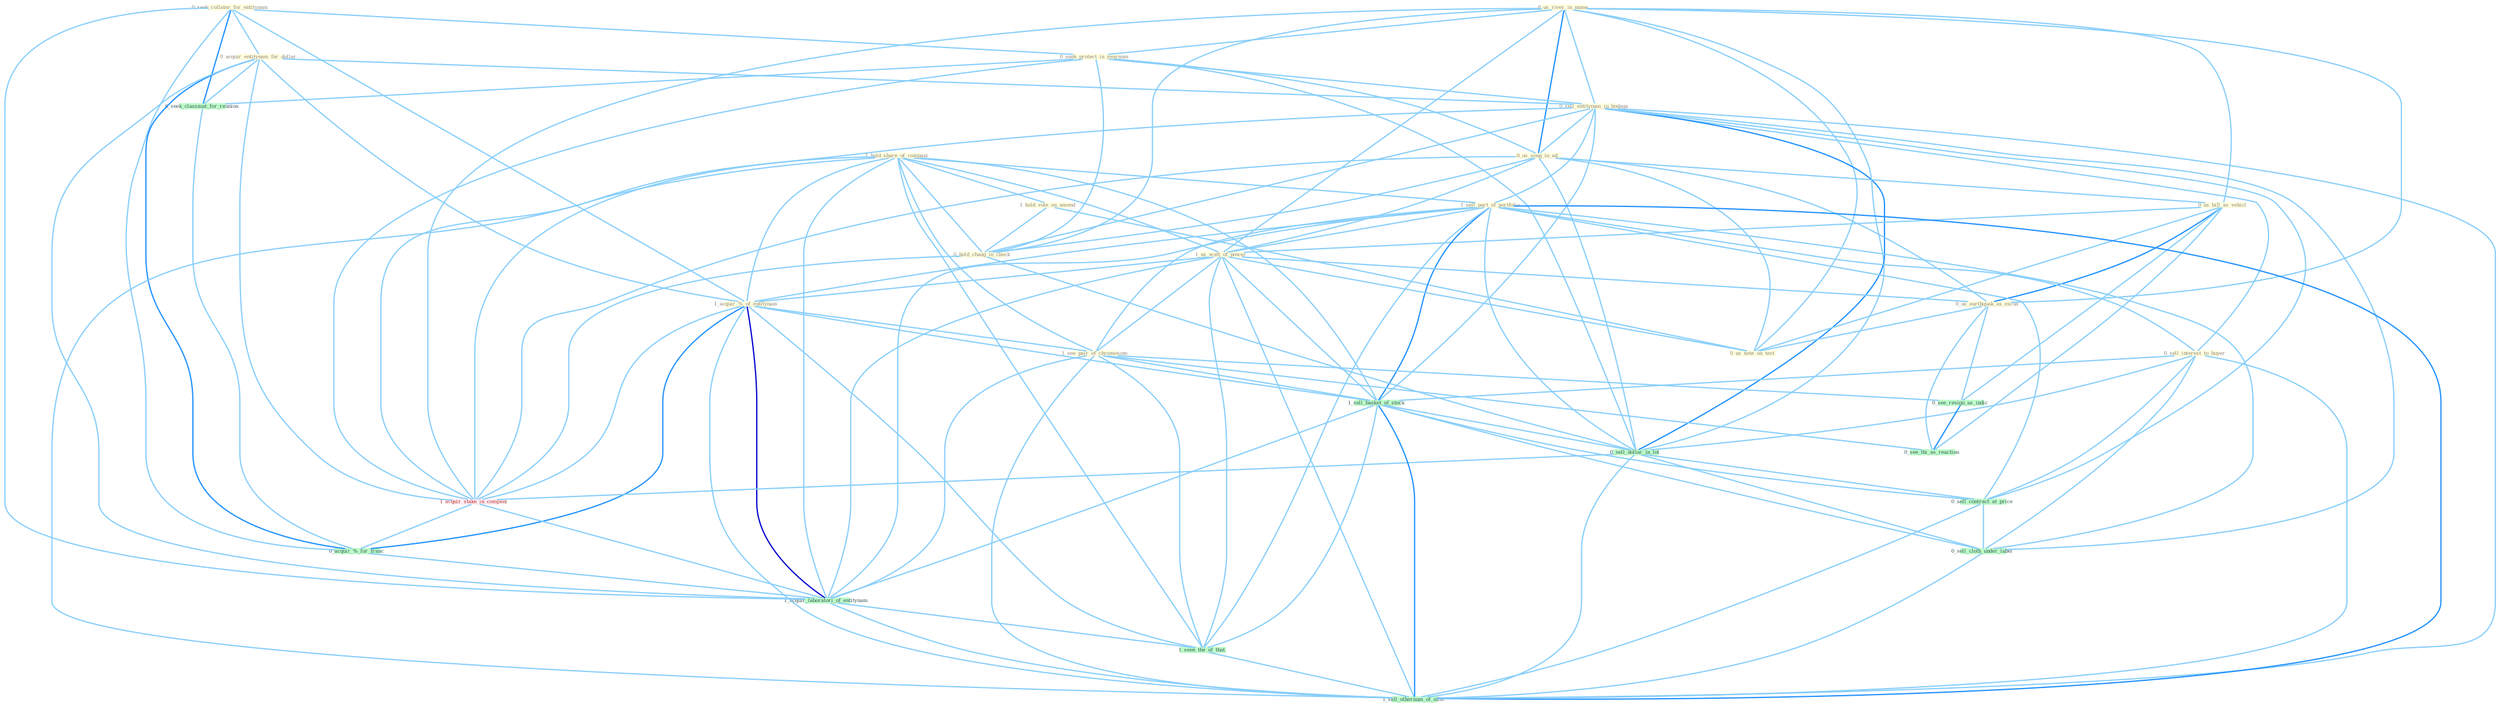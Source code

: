 Graph G{ 
    node
    [shape=polygon,style=filled,width=.5,height=.06,color="#BDFCC9",fixedsize=true,fontsize=4,
    fontcolor="#2f4f4f"];
    {node
    [color="#ffffe0", fontcolor="#8b7d6b"] "0_us_river_in_name " "0_seek_collater_for_entitynam " "0_acquir_entitynam_for_dollar " "0_seek_protect_in_yearnum " "0_sell_entitynam_in_bodega " "0_us_song_in_ad " "0_us_bill_as_vehicl " "1_hold_share_of_compani " "1_hold_vote_on_amend " "1_sell_part_of_portfolio " "1_us_watt_of_power " "1_acquir_%_of_entitynam " "1_see_pair_of_chromosom " "0_sell_interest_to_buyer " "0_us_earthquak_as_excus " "0_us_note_on_test " "0_hold_chang_in_check "}
{node [color="#fff0f5", fontcolor="#b22222"] "1_acquir_stake_in_compani "}
edge [color="#B0E2FF"];

	"0_us_river_in_name " -- "0_seek_protect_in_yearnum " [w="1", color="#87cefa" ];
	"0_us_river_in_name " -- "0_sell_entitynam_in_bodega " [w="1", color="#87cefa" ];
	"0_us_river_in_name " -- "0_us_song_in_ad " [w="2", color="#1e90ff" , len=0.8];
	"0_us_river_in_name " -- "0_us_bill_as_vehicl " [w="1", color="#87cefa" ];
	"0_us_river_in_name " -- "1_us_watt_of_power " [w="1", color="#87cefa" ];
	"0_us_river_in_name " -- "0_us_earthquak_as_excus " [w="1", color="#87cefa" ];
	"0_us_river_in_name " -- "0_us_note_on_test " [w="1", color="#87cefa" ];
	"0_us_river_in_name " -- "0_hold_chang_in_check " [w="1", color="#87cefa" ];
	"0_us_river_in_name " -- "0_sell_dollar_in_lot " [w="1", color="#87cefa" ];
	"0_us_river_in_name " -- "1_acquir_stake_in_compani " [w="1", color="#87cefa" ];
	"0_seek_collater_for_entitynam " -- "0_acquir_entitynam_for_dollar " [w="1", color="#87cefa" ];
	"0_seek_collater_for_entitynam " -- "0_seek_protect_in_yearnum " [w="1", color="#87cefa" ];
	"0_seek_collater_for_entitynam " -- "1_acquir_%_of_entitynam " [w="1", color="#87cefa" ];
	"0_seek_collater_for_entitynam " -- "0_seek_classmat_for_reunion " [w="2", color="#1e90ff" , len=0.8];
	"0_seek_collater_for_entitynam " -- "0_acquir_%_for_franc " [w="1", color="#87cefa" ];
	"0_seek_collater_for_entitynam " -- "1_acquir_laboratori_of_entitynam " [w="1", color="#87cefa" ];
	"0_acquir_entitynam_for_dollar " -- "0_sell_entitynam_in_bodega " [w="1", color="#87cefa" ];
	"0_acquir_entitynam_for_dollar " -- "1_acquir_%_of_entitynam " [w="1", color="#87cefa" ];
	"0_acquir_entitynam_for_dollar " -- "0_seek_classmat_for_reunion " [w="1", color="#87cefa" ];
	"0_acquir_entitynam_for_dollar " -- "1_acquir_stake_in_compani " [w="1", color="#87cefa" ];
	"0_acquir_entitynam_for_dollar " -- "0_acquir_%_for_franc " [w="2", color="#1e90ff" , len=0.8];
	"0_acquir_entitynam_for_dollar " -- "1_acquir_laboratori_of_entitynam " [w="1", color="#87cefa" ];
	"0_seek_protect_in_yearnum " -- "0_sell_entitynam_in_bodega " [w="1", color="#87cefa" ];
	"0_seek_protect_in_yearnum " -- "0_us_song_in_ad " [w="1", color="#87cefa" ];
	"0_seek_protect_in_yearnum " -- "0_hold_chang_in_check " [w="1", color="#87cefa" ];
	"0_seek_protect_in_yearnum " -- "0_seek_classmat_for_reunion " [w="1", color="#87cefa" ];
	"0_seek_protect_in_yearnum " -- "0_sell_dollar_in_lot " [w="1", color="#87cefa" ];
	"0_seek_protect_in_yearnum " -- "1_acquir_stake_in_compani " [w="1", color="#87cefa" ];
	"0_sell_entitynam_in_bodega " -- "0_us_song_in_ad " [w="1", color="#87cefa" ];
	"0_sell_entitynam_in_bodega " -- "1_sell_part_of_portfolio " [w="1", color="#87cefa" ];
	"0_sell_entitynam_in_bodega " -- "0_sell_interest_to_buyer " [w="1", color="#87cefa" ];
	"0_sell_entitynam_in_bodega " -- "0_hold_chang_in_check " [w="1", color="#87cefa" ];
	"0_sell_entitynam_in_bodega " -- "1_sell_basket_of_stock " [w="1", color="#87cefa" ];
	"0_sell_entitynam_in_bodega " -- "0_sell_dollar_in_lot " [w="2", color="#1e90ff" , len=0.8];
	"0_sell_entitynam_in_bodega " -- "1_acquir_stake_in_compani " [w="1", color="#87cefa" ];
	"0_sell_entitynam_in_bodega " -- "0_sell_contract_at_price " [w="1", color="#87cefa" ];
	"0_sell_entitynam_in_bodega " -- "0_sell_cloth_under_label " [w="1", color="#87cefa" ];
	"0_sell_entitynam_in_bodega " -- "1_sell_othernum_of_offic " [w="1", color="#87cefa" ];
	"0_us_song_in_ad " -- "0_us_bill_as_vehicl " [w="1", color="#87cefa" ];
	"0_us_song_in_ad " -- "1_us_watt_of_power " [w="1", color="#87cefa" ];
	"0_us_song_in_ad " -- "0_us_earthquak_as_excus " [w="1", color="#87cefa" ];
	"0_us_song_in_ad " -- "0_us_note_on_test " [w="1", color="#87cefa" ];
	"0_us_song_in_ad " -- "0_hold_chang_in_check " [w="1", color="#87cefa" ];
	"0_us_song_in_ad " -- "0_sell_dollar_in_lot " [w="1", color="#87cefa" ];
	"0_us_song_in_ad " -- "1_acquir_stake_in_compani " [w="1", color="#87cefa" ];
	"0_us_bill_as_vehicl " -- "1_us_watt_of_power " [w="1", color="#87cefa" ];
	"0_us_bill_as_vehicl " -- "0_us_earthquak_as_excus " [w="2", color="#1e90ff" , len=0.8];
	"0_us_bill_as_vehicl " -- "0_us_note_on_test " [w="1", color="#87cefa" ];
	"0_us_bill_as_vehicl " -- "0_see_resign_as_indic " [w="1", color="#87cefa" ];
	"0_us_bill_as_vehicl " -- "0_see_thi_as_reaction " [w="1", color="#87cefa" ];
	"1_hold_share_of_compani " -- "1_hold_vote_on_amend " [w="1", color="#87cefa" ];
	"1_hold_share_of_compani " -- "1_sell_part_of_portfolio " [w="1", color="#87cefa" ];
	"1_hold_share_of_compani " -- "1_us_watt_of_power " [w="1", color="#87cefa" ];
	"1_hold_share_of_compani " -- "1_acquir_%_of_entitynam " [w="1", color="#87cefa" ];
	"1_hold_share_of_compani " -- "1_see_pair_of_chromosom " [w="1", color="#87cefa" ];
	"1_hold_share_of_compani " -- "0_hold_chang_in_check " [w="1", color="#87cefa" ];
	"1_hold_share_of_compani " -- "1_sell_basket_of_stock " [w="1", color="#87cefa" ];
	"1_hold_share_of_compani " -- "1_acquir_stake_in_compani " [w="1", color="#87cefa" ];
	"1_hold_share_of_compani " -- "1_acquir_laboratori_of_entitynam " [w="1", color="#87cefa" ];
	"1_hold_share_of_compani " -- "1_seen_the_of_that " [w="1", color="#87cefa" ];
	"1_hold_share_of_compani " -- "1_sell_othernum_of_offic " [w="1", color="#87cefa" ];
	"1_hold_vote_on_amend " -- "0_us_note_on_test " [w="1", color="#87cefa" ];
	"1_hold_vote_on_amend " -- "0_hold_chang_in_check " [w="1", color="#87cefa" ];
	"1_sell_part_of_portfolio " -- "1_us_watt_of_power " [w="1", color="#87cefa" ];
	"1_sell_part_of_portfolio " -- "1_acquir_%_of_entitynam " [w="1", color="#87cefa" ];
	"1_sell_part_of_portfolio " -- "1_see_pair_of_chromosom " [w="1", color="#87cefa" ];
	"1_sell_part_of_portfolio " -- "0_sell_interest_to_buyer " [w="1", color="#87cefa" ];
	"1_sell_part_of_portfolio " -- "1_sell_basket_of_stock " [w="2", color="#1e90ff" , len=0.8];
	"1_sell_part_of_portfolio " -- "0_sell_dollar_in_lot " [w="1", color="#87cefa" ];
	"1_sell_part_of_portfolio " -- "0_sell_contract_at_price " [w="1", color="#87cefa" ];
	"1_sell_part_of_portfolio " -- "1_acquir_laboratori_of_entitynam " [w="1", color="#87cefa" ];
	"1_sell_part_of_portfolio " -- "0_sell_cloth_under_label " [w="1", color="#87cefa" ];
	"1_sell_part_of_portfolio " -- "1_seen_the_of_that " [w="1", color="#87cefa" ];
	"1_sell_part_of_portfolio " -- "1_sell_othernum_of_offic " [w="2", color="#1e90ff" , len=0.8];
	"1_us_watt_of_power " -- "1_acquir_%_of_entitynam " [w="1", color="#87cefa" ];
	"1_us_watt_of_power " -- "1_see_pair_of_chromosom " [w="1", color="#87cefa" ];
	"1_us_watt_of_power " -- "0_us_earthquak_as_excus " [w="1", color="#87cefa" ];
	"1_us_watt_of_power " -- "0_us_note_on_test " [w="1", color="#87cefa" ];
	"1_us_watt_of_power " -- "1_sell_basket_of_stock " [w="1", color="#87cefa" ];
	"1_us_watt_of_power " -- "1_acquir_laboratori_of_entitynam " [w="1", color="#87cefa" ];
	"1_us_watt_of_power " -- "1_seen_the_of_that " [w="1", color="#87cefa" ];
	"1_us_watt_of_power " -- "1_sell_othernum_of_offic " [w="1", color="#87cefa" ];
	"1_acquir_%_of_entitynam " -- "1_see_pair_of_chromosom " [w="1", color="#87cefa" ];
	"1_acquir_%_of_entitynam " -- "1_sell_basket_of_stock " [w="1", color="#87cefa" ];
	"1_acquir_%_of_entitynam " -- "1_acquir_stake_in_compani " [w="1", color="#87cefa" ];
	"1_acquir_%_of_entitynam " -- "0_acquir_%_for_franc " [w="2", color="#1e90ff" , len=0.8];
	"1_acquir_%_of_entitynam " -- "1_acquir_laboratori_of_entitynam " [w="3", color="#0000cd" , len=0.6];
	"1_acquir_%_of_entitynam " -- "1_seen_the_of_that " [w="1", color="#87cefa" ];
	"1_acquir_%_of_entitynam " -- "1_sell_othernum_of_offic " [w="1", color="#87cefa" ];
	"1_see_pair_of_chromosom " -- "1_sell_basket_of_stock " [w="1", color="#87cefa" ];
	"1_see_pair_of_chromosom " -- "0_see_resign_as_indic " [w="1", color="#87cefa" ];
	"1_see_pair_of_chromosom " -- "1_acquir_laboratori_of_entitynam " [w="1", color="#87cefa" ];
	"1_see_pair_of_chromosom " -- "1_seen_the_of_that " [w="1", color="#87cefa" ];
	"1_see_pair_of_chromosom " -- "1_sell_othernum_of_offic " [w="1", color="#87cefa" ];
	"1_see_pair_of_chromosom " -- "0_see_thi_as_reaction " [w="1", color="#87cefa" ];
	"0_sell_interest_to_buyer " -- "1_sell_basket_of_stock " [w="1", color="#87cefa" ];
	"0_sell_interest_to_buyer " -- "0_sell_dollar_in_lot " [w="1", color="#87cefa" ];
	"0_sell_interest_to_buyer " -- "0_sell_contract_at_price " [w="1", color="#87cefa" ];
	"0_sell_interest_to_buyer " -- "0_sell_cloth_under_label " [w="1", color="#87cefa" ];
	"0_sell_interest_to_buyer " -- "1_sell_othernum_of_offic " [w="1", color="#87cefa" ];
	"0_us_earthquak_as_excus " -- "0_us_note_on_test " [w="1", color="#87cefa" ];
	"0_us_earthquak_as_excus " -- "0_see_resign_as_indic " [w="1", color="#87cefa" ];
	"0_us_earthquak_as_excus " -- "0_see_thi_as_reaction " [w="1", color="#87cefa" ];
	"0_hold_chang_in_check " -- "0_sell_dollar_in_lot " [w="1", color="#87cefa" ];
	"0_hold_chang_in_check " -- "1_acquir_stake_in_compani " [w="1", color="#87cefa" ];
	"0_seek_classmat_for_reunion " -- "0_acquir_%_for_franc " [w="1", color="#87cefa" ];
	"1_sell_basket_of_stock " -- "0_sell_dollar_in_lot " [w="1", color="#87cefa" ];
	"1_sell_basket_of_stock " -- "0_sell_contract_at_price " [w="1", color="#87cefa" ];
	"1_sell_basket_of_stock " -- "1_acquir_laboratori_of_entitynam " [w="1", color="#87cefa" ];
	"1_sell_basket_of_stock " -- "0_sell_cloth_under_label " [w="1", color="#87cefa" ];
	"1_sell_basket_of_stock " -- "1_seen_the_of_that " [w="1", color="#87cefa" ];
	"1_sell_basket_of_stock " -- "1_sell_othernum_of_offic " [w="2", color="#1e90ff" , len=0.8];
	"0_sell_dollar_in_lot " -- "1_acquir_stake_in_compani " [w="1", color="#87cefa" ];
	"0_sell_dollar_in_lot " -- "0_sell_contract_at_price " [w="1", color="#87cefa" ];
	"0_sell_dollar_in_lot " -- "0_sell_cloth_under_label " [w="1", color="#87cefa" ];
	"0_sell_dollar_in_lot " -- "1_sell_othernum_of_offic " [w="1", color="#87cefa" ];
	"0_see_resign_as_indic " -- "0_see_thi_as_reaction " [w="2", color="#1e90ff" , len=0.8];
	"1_acquir_stake_in_compani " -- "0_acquir_%_for_franc " [w="1", color="#87cefa" ];
	"1_acquir_stake_in_compani " -- "1_acquir_laboratori_of_entitynam " [w="1", color="#87cefa" ];
	"0_acquir_%_for_franc " -- "1_acquir_laboratori_of_entitynam " [w="1", color="#87cefa" ];
	"0_sell_contract_at_price " -- "0_sell_cloth_under_label " [w="1", color="#87cefa" ];
	"0_sell_contract_at_price " -- "1_sell_othernum_of_offic " [w="1", color="#87cefa" ];
	"1_acquir_laboratori_of_entitynam " -- "1_seen_the_of_that " [w="1", color="#87cefa" ];
	"1_acquir_laboratori_of_entitynam " -- "1_sell_othernum_of_offic " [w="1", color="#87cefa" ];
	"0_sell_cloth_under_label " -- "1_sell_othernum_of_offic " [w="1", color="#87cefa" ];
	"1_seen_the_of_that " -- "1_sell_othernum_of_offic " [w="1", color="#87cefa" ];
}